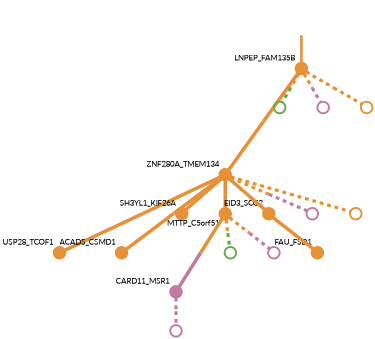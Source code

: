 strict digraph  {
graph[splines=false]; nodesep=0.7; rankdir=TB; ranksep=0.6; forcelabels=true; dpi=600; size=2.5;
0 [color="#e69138ff", fillcolor="#e69138ff", fixedsize=true, fontname=Lato, fontsize="12pt", height="0.25", label="", penwidth=3, shape=circle, style=filled, xlabel=LNPEP_FAM135B];
1 [color="#e69138ff", fillcolor="#e69138ff", fixedsize=true, fontname=Lato, fontsize="12pt", height="0.25", label="", penwidth=3, shape=circle, style=filled, xlabel=ZNF280A_TMEM134];
9 [color="#6aa84fff", fillcolor="#6aa84fff", fixedsize=true, fontname=Lato, fontsize="12pt", height="0.25", label="", penwidth=3, shape=circle, style=solid, xlabel=""];
11 [color="#c27ba0ff", fillcolor="#c27ba0ff", fixedsize=true, fontname=Lato, fontsize="12pt", height="0.25", label="", penwidth=3, shape=circle, style=solid, xlabel=""];
15 [color="#e69138ff", fillcolor="#e69138ff", fixedsize=true, fontname=Lato, fontsize="12pt", height="0.25", label="", penwidth=3, shape=circle, style=solid, xlabel=""];
2 [color="#e69138ff", fillcolor="#e69138ff", fixedsize=true, fontname=Lato, fontsize="12pt", height="0.25", label="", penwidth=3, shape=circle, style=filled, xlabel=USP28_TCOF1];
4 [color="#e69138ff", fillcolor="#e69138ff", fixedsize=true, fontname=Lato, fontsize="12pt", height="0.25", label="", penwidth=3, shape=circle, style=filled, xlabel=ACADS_CSMD1];
5 [color="#e69138ff", fillcolor="#e69138ff", fixedsize=true, fontname=Lato, fontsize="12pt", height="0.25", label="", penwidth=3, shape=circle, style=filled, xlabel=SH3YL1_KIF26A];
6 [color="#e69138ff", fillcolor="#e69138ff", fixedsize=true, fontname=Lato, fontsize="12pt", height="0.25", label="", penwidth=3, shape=circle, style=filled, xlabel=MTTP_C5orf51];
7 [color="#e69138ff", fillcolor="#e69138ff", fixedsize=true, fontname=Lato, fontsize="12pt", height="0.25", label="", penwidth=3, shape=circle, style=filled, xlabel=EID3_SCG2];
12 [color="#c27ba0ff", fillcolor="#c27ba0ff", fixedsize=true, fontname=Lato, fontsize="12pt", height="0.25", label="", penwidth=3, shape=circle, style=solid, xlabel=""];
16 [color="#e69138ff", fillcolor="#e69138ff", fixedsize=true, fontname=Lato, fontsize="12pt", height="0.25", label="", penwidth=3, shape=circle, style=solid, xlabel=""];
3 [color="#c27ba0ff", fillcolor="#c27ba0ff", fixedsize=true, fontname=Lato, fontsize="12pt", height="0.25", label="", penwidth=3, shape=circle, style=filled, xlabel=CARD11_MSR1];
13 [color="#c27ba0ff", fillcolor="#c27ba0ff", fixedsize=true, fontname=Lato, fontsize="12pt", height="0.25", label="", penwidth=3, shape=circle, style=solid, xlabel=""];
10 [color="#6aa84fff", fillcolor="#6aa84fff", fixedsize=true, fontname=Lato, fontsize="12pt", height="0.25", label="", penwidth=3, shape=circle, style=solid, xlabel=""];
14 [color="#c27ba0ff", fillcolor="#c27ba0ff", fixedsize=true, fontname=Lato, fontsize="12pt", height="0.25", label="", penwidth=3, shape=circle, style=solid, xlabel=""];
8 [color="#e69138ff", fillcolor="#e69138ff", fixedsize=true, fontname=Lato, fontsize="12pt", height="0.25", label="", penwidth=3, shape=circle, style=filled, xlabel=FAU_FSD1];
normal [label="", penwidth=3, style=invis, xlabel=LNPEP_FAM135B];
0 -> 1  [arrowsize=0, color="#e69138ff;0.5:#e69138ff", minlen="3.0", penwidth="5.5", style=solid];
0 -> 9  [arrowsize=0, color="#e69138ff;0.5:#6aa84fff", minlen="1.3333333730697632", penwidth=5, style=dashed];
0 -> 11  [arrowsize=0, color="#e69138ff;0.5:#c27ba0ff", minlen="1.3333333730697632", penwidth=5, style=dashed];
0 -> 15  [arrowsize=0, color="#e69138ff;0.5:#e69138ff", minlen="1.3333333730697632", penwidth=5, style=dashed];
1 -> 2  [arrowsize=0, color="#e69138ff;0.5:#e69138ff", minlen="2.200000047683716", penwidth="5.5", style=solid];
1 -> 4  [arrowsize=0, color="#e69138ff;0.5:#e69138ff", minlen="2.066666603088379", penwidth="5.5", style=solid];
1 -> 5  [arrowsize=0, color="#e69138ff;0.5:#e69138ff", minlen="1.933333396911621", penwidth="5.5", style=solid];
1 -> 6  [arrowsize=0, color="#e69138ff;0.5:#e69138ff", minlen="1.7999999523162842", penwidth="5.5", style=solid];
1 -> 7  [arrowsize=0, color="#e69138ff;0.5:#e69138ff", minlen="1.7999999523162842", penwidth="5.5", style=solid];
1 -> 12  [arrowsize=0, color="#e69138ff;0.5:#c27ba0ff", minlen="1.3333333730697632", penwidth=5, style=dashed];
1 -> 16  [arrowsize=0, color="#e69138ff;0.5:#e69138ff", minlen="1.3333333730697632", penwidth=5, style=dashed];
6 -> 3  [arrowsize=0, color="#e69138ff;0.5:#c27ba0ff", minlen="2.066666603088379", penwidth="5.5", style=solid];
6 -> 10  [arrowsize=0, color="#e69138ff;0.5:#6aa84fff", minlen="1.3333333730697632", penwidth=5, style=dashed];
6 -> 14  [arrowsize=0, color="#e69138ff;0.5:#c27ba0ff", minlen="1.3333333730697632", penwidth=5, style=dashed];
7 -> 8  [arrowsize=0, color="#e69138ff;0.5:#e69138ff", minlen="1.6666667461395264", penwidth="5.5", style=solid];
3 -> 13  [arrowsize=0, color="#c27ba0ff;0.5:#c27ba0ff", minlen="1.3333333730697632", penwidth=5, style=dashed];
normal -> 0  [arrowsize=0, color="#e69138ff", label="", penwidth=4, style=solid];
}
